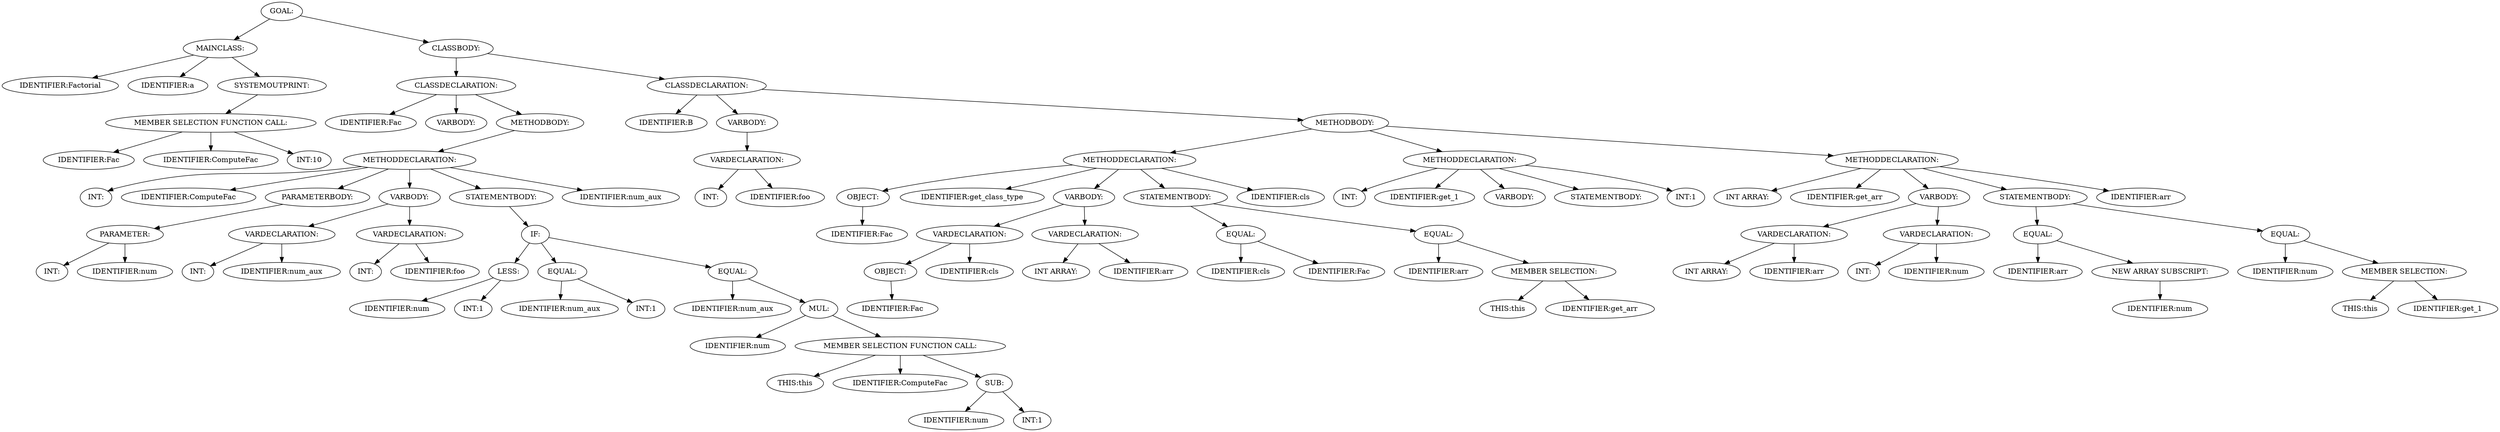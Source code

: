 digraph {
n0 [label="GOAL:"];
n1 [label="MAINCLASS:"];
n2 [label="IDENTIFIER:Factorial"];
n1 -> n2
n3 [label="IDENTIFIER:a"];
n1 -> n3
n4 [label="SYSTEMOUTPRINT:"];
n5 [label="MEMBER SELECTION FUNCTION CALL:"];
n6 [label="IDENTIFIER:Fac"];
n5 -> n6
n7 [label="IDENTIFIER:ComputeFac"];
n5 -> n7
n8 [label="INT:10"];
n5 -> n8
n4 -> n5
n1 -> n4
n0 -> n1
n9 [label="CLASSBODY:"];
n10 [label="CLASSDECLARATION:"];
n11 [label="IDENTIFIER:Fac"];
n10 -> n11
n12 [label="VARBODY:"];
n10 -> n12
n13 [label="METHODBODY:"];
n14 [label="METHODDECLARATION:"];
n15 [label="INT:"];
n14 -> n15
n16 [label="IDENTIFIER:ComputeFac"];
n14 -> n16
n17 [label="PARAMETERBODY:"];
n18 [label="PARAMETER:"];
n19 [label="INT:"];
n18 -> n19
n20 [label="IDENTIFIER:num"];
n18 -> n20
n17 -> n18
n14 -> n17
n21 [label="VARBODY:"];
n22 [label="VARDECLARATION:"];
n23 [label="INT:"];
n22 -> n23
n24 [label="IDENTIFIER:num_aux"];
n22 -> n24
n21 -> n22
n25 [label="VARDECLARATION:"];
n26 [label="INT:"];
n25 -> n26
n27 [label="IDENTIFIER:foo"];
n25 -> n27
n21 -> n25
n14 -> n21
n28 [label="STATEMENTBODY:"];
n29 [label="IF:"];
n30 [label="LESS:"];
n31 [label="IDENTIFIER:num"];
n30 -> n31
n32 [label="INT:1"];
n30 -> n32
n29 -> n30
n33 [label="EQUAL:"];
n34 [label="IDENTIFIER:num_aux"];
n33 -> n34
n35 [label="INT:1"];
n33 -> n35
n29 -> n33
n36 [label="EQUAL:"];
n37 [label="IDENTIFIER:num_aux"];
n36 -> n37
n38 [label="MUL:"];
n39 [label="IDENTIFIER:num"];
n38 -> n39
n40 [label="MEMBER SELECTION FUNCTION CALL:"];
n41 [label="THIS:this"];
n40 -> n41
n42 [label="IDENTIFIER:ComputeFac"];
n40 -> n42
n43 [label="SUB:"];
n44 [label="IDENTIFIER:num"];
n43 -> n44
n45 [label="INT:1"];
n43 -> n45
n40 -> n43
n38 -> n40
n36 -> n38
n29 -> n36
n28 -> n29
n14 -> n28
n46 [label="IDENTIFIER:num_aux"];
n14 -> n46
n13 -> n14
n10 -> n13
n9 -> n10
n47 [label="CLASSDECLARATION:"];
n48 [label="IDENTIFIER:B"];
n47 -> n48
n49 [label="VARBODY:"];
n50 [label="VARDECLARATION:"];
n51 [label="INT:"];
n50 -> n51
n52 [label="IDENTIFIER:foo"];
n50 -> n52
n49 -> n50
n47 -> n49
n53 [label="METHODBODY:"];
n54 [label="METHODDECLARATION:"];
n55 [label="OBJECT:"];
n56 [label="IDENTIFIER:Fac"];
n55 -> n56
n54 -> n55
n57 [label="IDENTIFIER:get_class_type"];
n54 -> n57
n58 [label="VARBODY:"];
n59 [label="VARDECLARATION:"];
n60 [label="OBJECT:"];
n61 [label="IDENTIFIER:Fac"];
n60 -> n61
n59 -> n60
n62 [label="IDENTIFIER:cls"];
n59 -> n62
n58 -> n59
n63 [label="VARDECLARATION:"];
n64 [label="INT ARRAY:"];
n63 -> n64
n65 [label="IDENTIFIER:arr"];
n63 -> n65
n58 -> n63
n54 -> n58
n66 [label="STATEMENTBODY:"];
n67 [label="EQUAL:"];
n68 [label="IDENTIFIER:cls"];
n67 -> n68
n69 [label="IDENTIFIER:Fac"];
n67 -> n69
n66 -> n67
n70 [label="EQUAL:"];
n71 [label="IDENTIFIER:arr"];
n70 -> n71
n72 [label="MEMBER SELECTION:"];
n73 [label="THIS:this"];
n72 -> n73
n74 [label="IDENTIFIER:get_arr"];
n72 -> n74
n70 -> n72
n66 -> n70
n54 -> n66
n75 [label="IDENTIFIER:cls"];
n54 -> n75
n53 -> n54
n76 [label="METHODDECLARATION:"];
n77 [label="INT:"];
n76 -> n77
n78 [label="IDENTIFIER:get_1"];
n76 -> n78
n79 [label="VARBODY:"];
n76 -> n79
n80 [label="STATEMENTBODY:"];
n76 -> n80
n81 [label="INT:1"];
n76 -> n81
n53 -> n76
n82 [label="METHODDECLARATION:"];
n83 [label="INT ARRAY:"];
n82 -> n83
n84 [label="IDENTIFIER:get_arr"];
n82 -> n84
n85 [label="VARBODY:"];
n86 [label="VARDECLARATION:"];
n87 [label="INT ARRAY:"];
n86 -> n87
n88 [label="IDENTIFIER:arr"];
n86 -> n88
n85 -> n86
n89 [label="VARDECLARATION:"];
n90 [label="INT:"];
n89 -> n90
n91 [label="IDENTIFIER:num"];
n89 -> n91
n85 -> n89
n82 -> n85
n92 [label="STATEMENTBODY:"];
n93 [label="EQUAL:"];
n94 [label="IDENTIFIER:arr"];
n93 -> n94
n95 [label="NEW ARRAY SUBSCRIPT:"];
n96 [label="IDENTIFIER:num"];
n95 -> n96
n93 -> n95
n92 -> n93
n97 [label="EQUAL:"];
n98 [label="IDENTIFIER:num"];
n97 -> n98
n99 [label="MEMBER SELECTION:"];
n100 [label="THIS:this"];
n99 -> n100
n101 [label="IDENTIFIER:get_1"];
n99 -> n101
n97 -> n99
n92 -> n97
n82 -> n92
n102 [label="IDENTIFIER:arr"];
n82 -> n102
n53 -> n82
n47 -> n53
n9 -> n47
n0 -> n9
}

